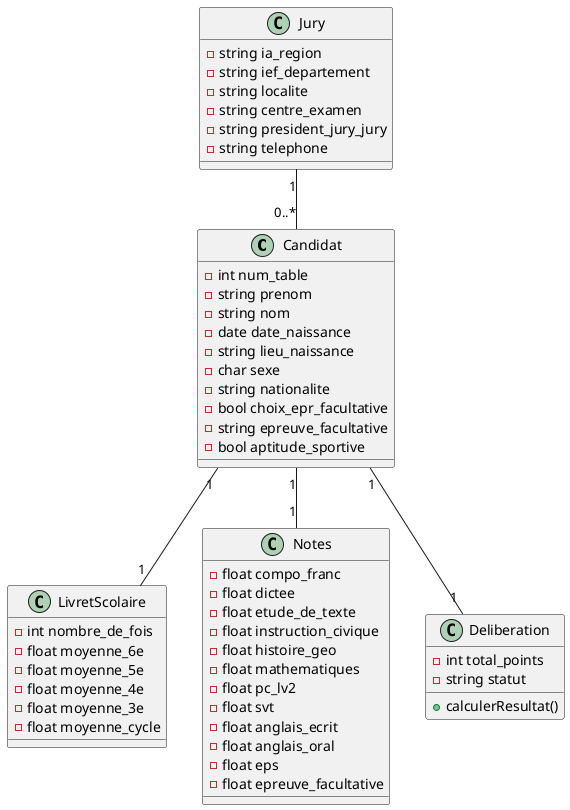 @startuml class
class Candidat {
    - int num_table
    - string prenom
    - string nom
    - date date_naissance
    - string lieu_naissance
    - char sexe
    - string nationalite
    - bool choix_epr_facultative
    - string epreuve_facultative
    - bool aptitude_sportive
}

class LivretScolaire {
    - int nombre_de_fois
    - float moyenne_6e
    - float moyenne_5e
    - float moyenne_4e
    - float moyenne_3e
    - float moyenne_cycle
}

class Notes {
    - float compo_franc
    - float dictee
    - float etude_de_texte
    - float instruction_civique
    - float histoire_geo
    - float mathematiques
    - float pc_lv2
    - float svt
    - float anglais_ecrit
    - float anglais_oral
    - float eps
    - float epreuve_facultative
}

class Jury {
    - string ia_region
    - string ief_departement
    - string localite
    - string centre_examen
    - string president_jury_jury
    - string telephone
}

class Deliberation {
    - int total_points
    - string statut
    + calculerResultat()
}

Candidat "1" -- "1" LivretScolaire
Candidat "1" -- "1" Notes
Jury "1" -- "0..*" Candidat
Candidat "1" -- "1" Deliberation
@enduml
